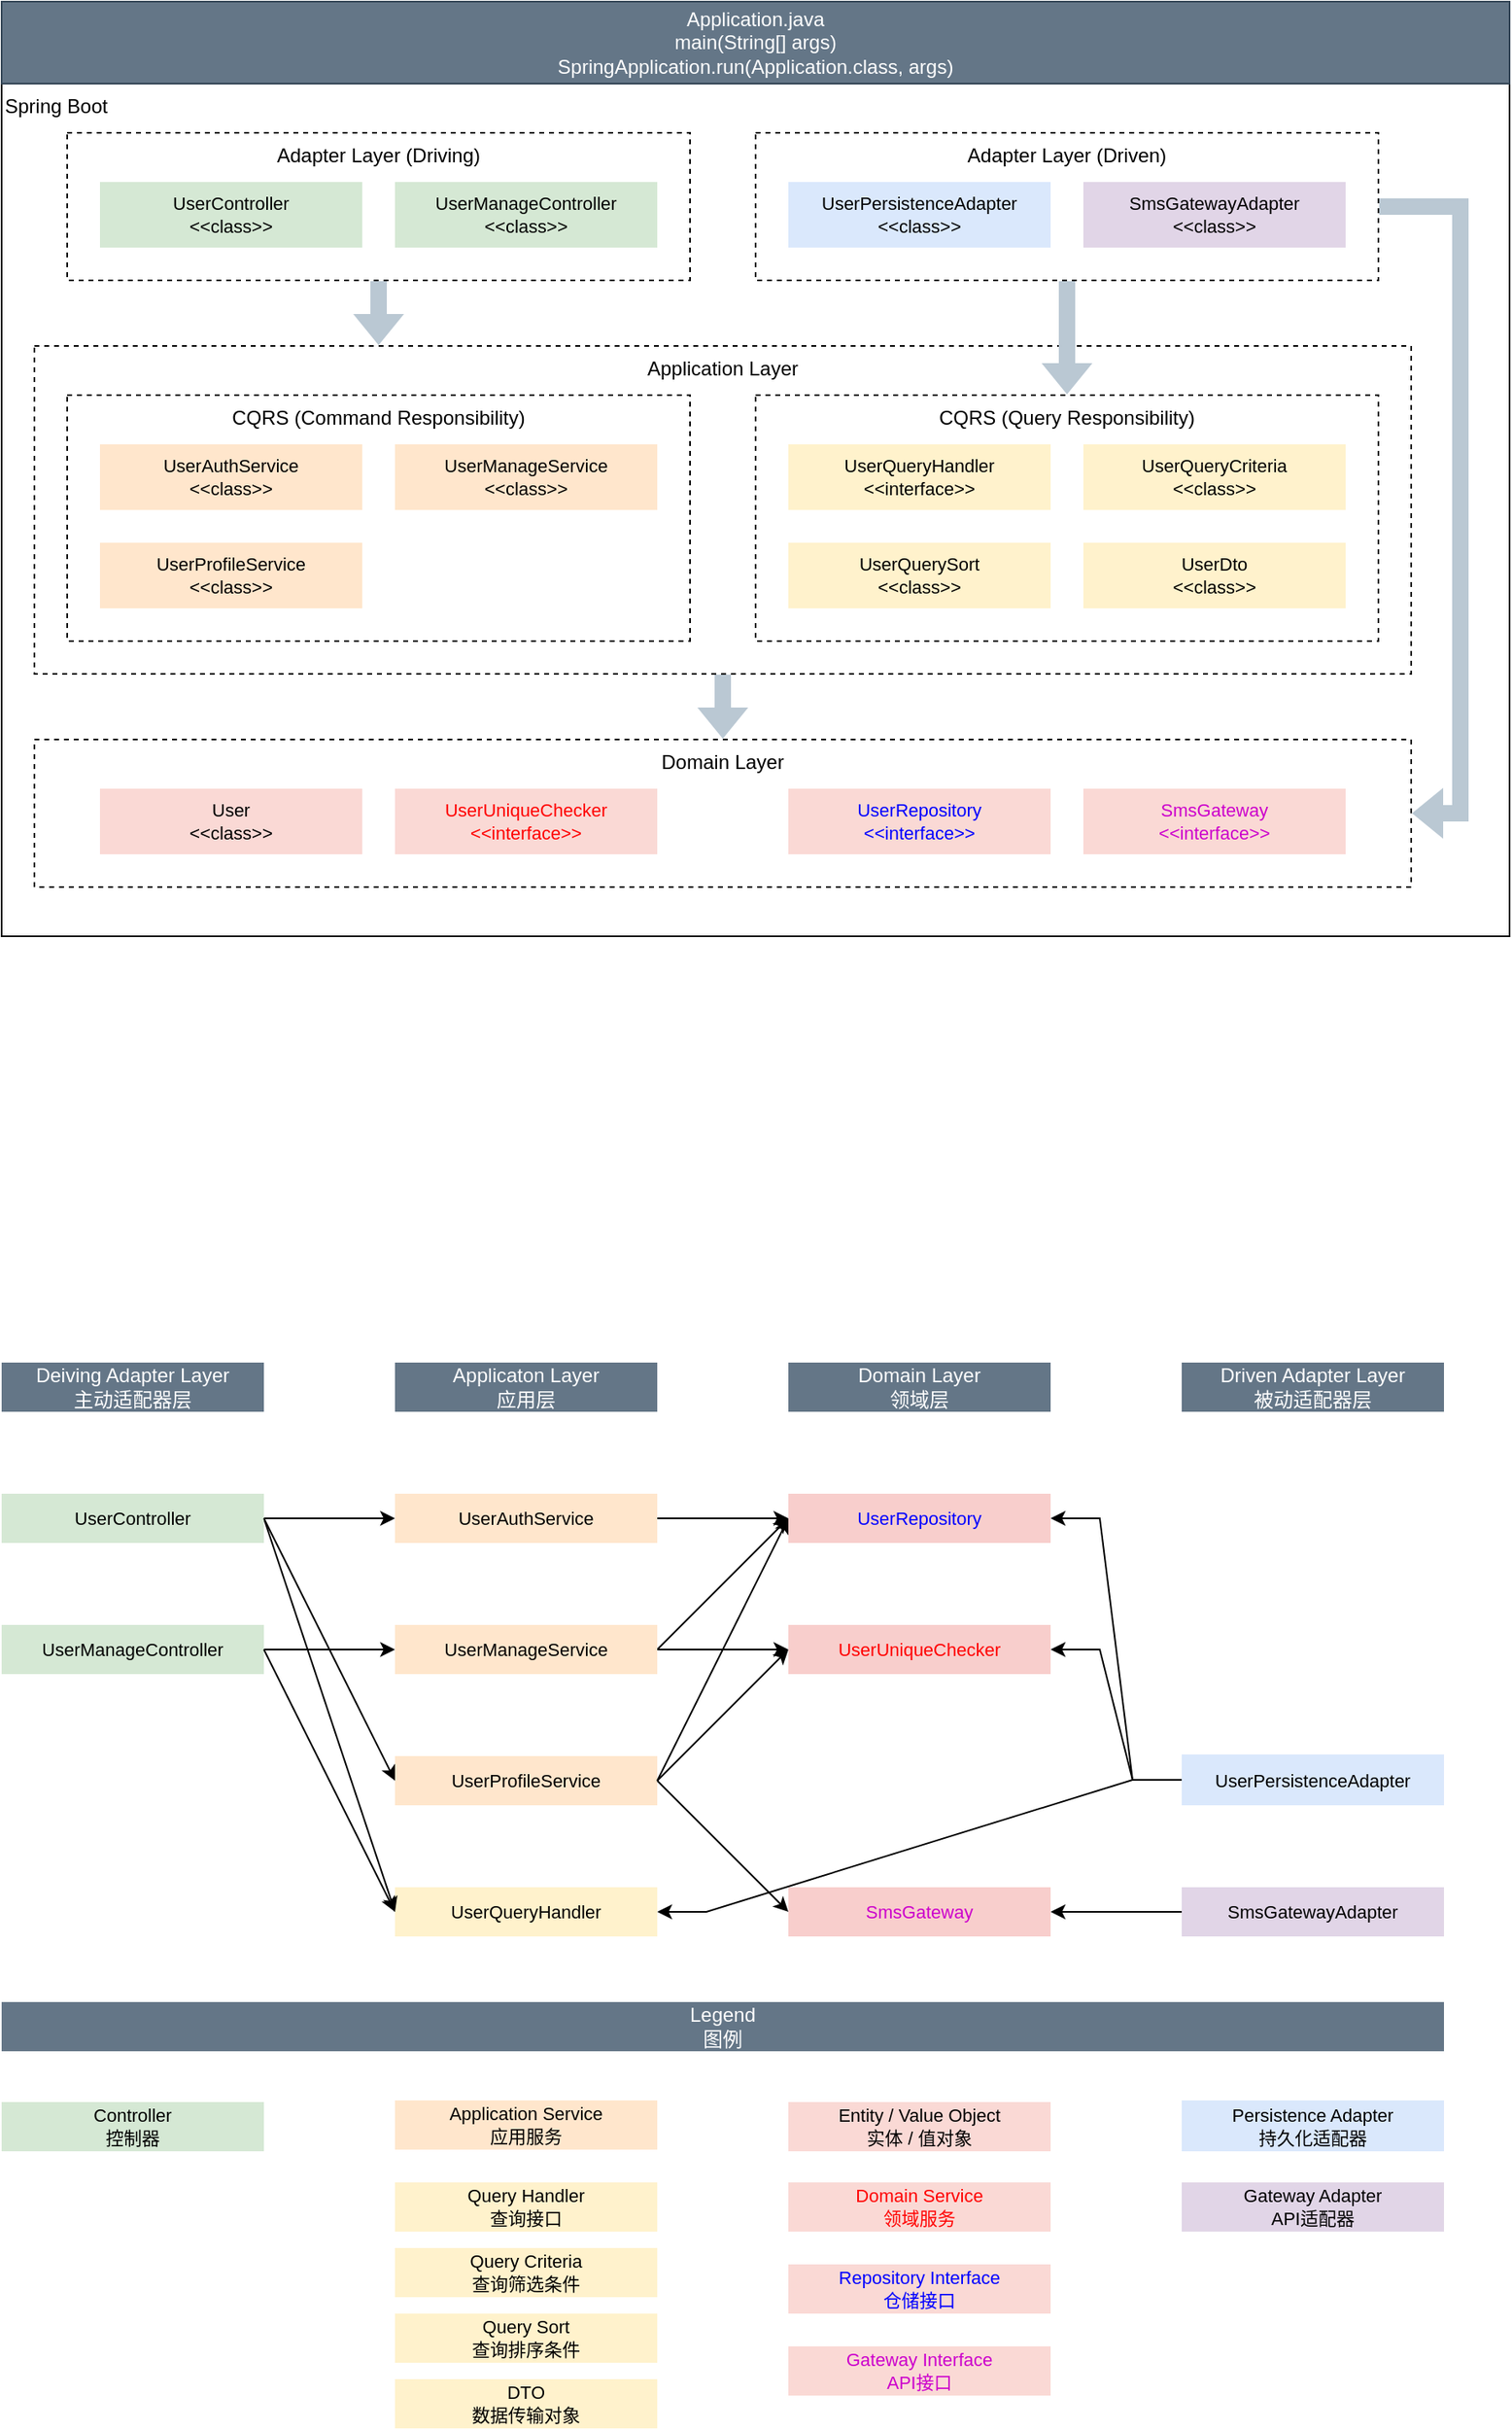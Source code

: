 <mxfile version="26.2.15" pages="2">
  <diagram id="IrkeB1ObgVTLRdrYtb2K" name="java">
    <mxGraphModel dx="1063" dy="749" grid="1" gridSize="10" guides="1" tooltips="1" connect="1" arrows="1" fold="1" page="1" pageScale="1" pageWidth="1169" pageHeight="827" math="0" shadow="0">
      <root>
        <mxCell id="0" />
        <mxCell id="1" parent="0" />
        <mxCell id="tSk4abHtRw3J5aIdn3oh-1" value="Spring Boot" style="rounded=0;whiteSpace=wrap;html=1;fillColor=none;verticalAlign=top;align=left;strokeColor=default;spacing=2;" parent="1" vertex="1">
          <mxGeometry x="40" y="90" width="920" height="520" as="geometry" />
        </mxCell>
        <mxCell id="tSk4abHtRw3J5aIdn3oh-18" value="Application Layer" style="rounded=0;whiteSpace=wrap;html=1;fillColor=default;verticalAlign=top;align=center;dashed=1;" parent="1" vertex="1">
          <mxGeometry x="60" y="250" width="840" height="200" as="geometry" />
        </mxCell>
        <mxCell id="Ryde54aQfmZ6uSSVrv4h-129" value="CQRS (Query Responsibility)" style="rounded=0;whiteSpace=wrap;html=1;fillColor=none;verticalAlign=top;align=center;dashed=1;" parent="1" vertex="1">
          <mxGeometry x="500" y="280" width="380" height="150" as="geometry" />
        </mxCell>
        <mxCell id="Ryde54aQfmZ6uSSVrv4h-127" value="CQRS (Command Responsibility)" style="rounded=0;whiteSpace=wrap;html=1;fillColor=none;verticalAlign=top;align=center;dashed=1;" parent="1" vertex="1">
          <mxGeometry x="80" y="280" width="380" height="150" as="geometry" />
        </mxCell>
        <mxCell id="tSk4abHtRw3J5aIdn3oh-2" value="Domain Layer" style="rounded=0;whiteSpace=wrap;html=1;fillColor=default;verticalAlign=top;align=center;dashed=1;" parent="1" vertex="1">
          <mxGeometry x="60" y="490" width="840" height="90" as="geometry" />
        </mxCell>
        <mxCell id="tSk4abHtRw3J5aIdn3oh-3" value="Adapter Layer (Driven)" style="rounded=0;whiteSpace=wrap;html=1;fillColor=default;verticalAlign=top;align=center;dashed=1;" parent="1" vertex="1">
          <mxGeometry x="500" y="120" width="380" height="90" as="geometry" />
        </mxCell>
        <mxCell id="tSk4abHtRw3J5aIdn3oh-5" value="&lt;div&gt;&lt;span style=&quot;background-color: transparent;&quot;&gt;UserRepository&lt;/span&gt;&lt;/div&gt;&lt;div&gt;&amp;lt;&amp;lt;interface&amp;gt;&amp;gt;&lt;/div&gt;" style="rounded=0;whiteSpace=wrap;html=1;fillColor=#fad9d5;strokeColor=none;fontColor=#0000FF;fontSize=11;" parent="1" vertex="1">
          <mxGeometry x="520" y="520" width="160" height="40" as="geometry" />
        </mxCell>
        <mxCell id="tSk4abHtRw3J5aIdn3oh-6" style="edgeStyle=orthogonalEdgeStyle;rounded=0;orthogonalLoop=1;jettySize=auto;html=1;entryX=1;entryY=0.5;entryDx=0;entryDy=0;shape=flexArrow;exitX=1;exitY=0.5;exitDx=0;exitDy=0;fillColor=#bac8d3;strokeColor=none;" parent="1" source="tSk4abHtRw3J5aIdn3oh-3" target="tSk4abHtRw3J5aIdn3oh-2" edge="1">
          <mxGeometry relative="1" as="geometry">
            <mxPoint x="930" y="290" as="sourcePoint" />
            <Array as="points">
              <mxPoint x="930" y="165" />
              <mxPoint x="930" y="535" />
            </Array>
          </mxGeometry>
        </mxCell>
        <mxCell id="tSk4abHtRw3J5aIdn3oh-7" value="UserPersistenceAdapter&lt;div&gt;&amp;lt;&amp;lt;class&amp;gt;&amp;gt;&lt;/div&gt;" style="rounded=0;whiteSpace=wrap;html=1;fillColor=#dae8fc;strokeColor=none;fontSize=11;" parent="1" vertex="1">
          <mxGeometry x="520" y="150" width="160" height="40" as="geometry" />
        </mxCell>
        <mxCell id="tSk4abHtRw3J5aIdn3oh-11" value="&lt;div&gt;&lt;span style=&quot;background-color: transparent;&quot;&gt;User&lt;/span&gt;&lt;/div&gt;&lt;div&gt;&amp;lt;&amp;lt;class&amp;gt;&amp;gt;&lt;/div&gt;" style="rounded=0;whiteSpace=wrap;html=1;fillColor=#fad9d5;glass=0;shadow=0;strokeColor=none;fontSize=11;" parent="1" vertex="1">
          <mxGeometry x="100" y="520" width="160" height="40" as="geometry" />
        </mxCell>
        <mxCell id="tSk4abHtRw3J5aIdn3oh-12" style="rounded=0;orthogonalLoop=1;jettySize=auto;html=1;exitX=0.5;exitY=1;exitDx=0;exitDy=0;shape=flexArrow;fillColor=#bac8d3;strokeColor=none;" parent="1" source="tSk4abHtRw3J5aIdn3oh-13" edge="1">
          <mxGeometry relative="1" as="geometry">
            <mxPoint x="270" y="250" as="targetPoint" />
          </mxGeometry>
        </mxCell>
        <mxCell id="tSk4abHtRw3J5aIdn3oh-13" value="Adapter Layer (Driving)" style="rounded=0;whiteSpace=wrap;html=1;fillColor=default;verticalAlign=top;align=center;dashed=1;strokeColor=default;" parent="1" vertex="1">
          <mxGeometry x="80" y="120" width="380" height="90" as="geometry" />
        </mxCell>
        <mxCell id="tSk4abHtRw3J5aIdn3oh-14" value="UserController&lt;div&gt;&amp;lt;&amp;lt;class&amp;gt;&amp;gt;&lt;/div&gt;" style="rounded=0;whiteSpace=wrap;html=1;fillColor=#d5e8d4;strokeColor=none;fontSize=11;" parent="1" vertex="1">
          <mxGeometry x="100" y="150" width="160" height="40" as="geometry" />
        </mxCell>
        <mxCell id="tSk4abHtRw3J5aIdn3oh-16" value="&lt;div&gt;Application.java&lt;/div&gt;main(String[] args)&lt;div&gt;SpringApplication.run(Application.class, args)&lt;/div&gt;" style="rounded=0;whiteSpace=wrap;html=1;fillColor=#647687;strokeColor=#314354;fontColor=#ffffff;" parent="1" vertex="1">
          <mxGeometry x="40" y="40" width="920" height="50" as="geometry" />
        </mxCell>
        <mxCell id="4PAQayTl_GIpLUn-UsVK-1" style="rounded=0;orthogonalLoop=1;jettySize=auto;html=1;entryX=0.5;entryY=0;entryDx=0;entryDy=0;shape=flexArrow;exitX=0.5;exitY=1;exitDx=0;exitDy=0;fillColor=#bac8d3;strokeColor=none;" parent="1" source="tSk4abHtRw3J5aIdn3oh-18" target="tSk4abHtRw3J5aIdn3oh-2" edge="1">
          <mxGeometry relative="1" as="geometry" />
        </mxCell>
        <mxCell id="tSk4abHtRw3J5aIdn3oh-19" value="UserAuthService&lt;div&gt;&amp;lt;&amp;lt;class&amp;gt;&amp;gt;&lt;/div&gt;" style="rounded=0;whiteSpace=wrap;html=1;fillColor=#ffe6cc;strokeColor=none;fontSize=11;" parent="1" vertex="1">
          <mxGeometry x="100" y="310" width="160" height="40" as="geometry" />
        </mxCell>
        <mxCell id="tSk4abHtRw3J5aIdn3oh-20" value="UserDto&lt;div&gt;&amp;lt;&amp;lt;class&amp;gt;&amp;gt;&lt;/div&gt;" style="rounded=0;whiteSpace=wrap;html=1;fillColor=#fff2cc;strokeColor=none;fontSize=11;" parent="1" vertex="1">
          <mxGeometry x="700" y="370" width="160" height="40" as="geometry" />
        </mxCell>
        <mxCell id="4PAQayTl_GIpLUn-UsVK-2" value="SmsGatewayAdapter&lt;br&gt;&lt;div&gt;&amp;lt;&amp;lt;class&amp;gt;&amp;gt;&lt;/div&gt;" style="rounded=0;whiteSpace=wrap;html=1;fillColor=#e1d5e7;strokeColor=none;fontSize=11;" parent="1" vertex="1">
          <mxGeometry x="700" y="150" width="160" height="40" as="geometry" />
        </mxCell>
        <mxCell id="4PAQayTl_GIpLUn-UsVK-3" value="&lt;div&gt;&lt;span style=&quot;background-color: transparent;&quot;&gt;SmsGateway&lt;/span&gt;&lt;/div&gt;&lt;div&gt;&amp;lt;&amp;lt;interface&amp;gt;&amp;gt;&lt;/div&gt;" style="rounded=0;whiteSpace=wrap;html=1;fillColor=#fad9d5;strokeColor=none;fontColor=#CC00CC;fontSize=11;" parent="1" vertex="1">
          <mxGeometry x="700" y="520" width="160" height="40" as="geometry" />
        </mxCell>
        <mxCell id="Ryde54aQfmZ6uSSVrv4h-1" value="UserAuthService" style="rounded=0;whiteSpace=wrap;html=1;fillColor=#ffe6cc;strokeColor=none;fontSize=11;" parent="1" vertex="1">
          <mxGeometry x="280" y="950" width="160" height="30" as="geometry" />
        </mxCell>
        <mxCell id="Ryde54aQfmZ6uSSVrv4h-2" value="UserRepository" style="rounded=0;whiteSpace=wrap;html=1;fillColor=#f8cecc;strokeColor=none;fontColor=#0000FF;fontSize=11;" parent="1" vertex="1">
          <mxGeometry x="520" y="950" width="160" height="30" as="geometry" />
        </mxCell>
        <mxCell id="Ryde54aQfmZ6uSSVrv4h-3" style="edgeStyle=entityRelationEdgeStyle;rounded=0;orthogonalLoop=1;jettySize=auto;html=1;exitX=0;exitY=0.5;exitDx=0;exitDy=0;entryX=1;entryY=0.5;entryDx=0;entryDy=0;" parent="1" source="Ryde54aQfmZ6uSSVrv4h-33" target="Ryde54aQfmZ6uSSVrv4h-34" edge="1">
          <mxGeometry relative="1" as="geometry" />
        </mxCell>
        <mxCell id="Ryde54aQfmZ6uSSVrv4h-5" value="UserProfileService" style="rounded=0;whiteSpace=wrap;html=1;fillColor=#ffe6cc;strokeColor=none;fontSize=11;" parent="1" vertex="1">
          <mxGeometry x="280" y="1110" width="160" height="30" as="geometry" />
        </mxCell>
        <mxCell id="Ryde54aQfmZ6uSSVrv4h-17" value="SmsGateway" style="rounded=0;whiteSpace=wrap;html=1;fillColor=#f8cecc;strokeColor=none;fontColor=#CC00CC;fontSize=11;" parent="1" vertex="1">
          <mxGeometry x="520" y="1190" width="160" height="30" as="geometry" />
        </mxCell>
        <mxCell id="Ryde54aQfmZ6uSSVrv4h-20" style="rounded=0;orthogonalLoop=1;jettySize=auto;html=1;exitX=1;exitY=0.5;exitDx=0;exitDy=0;entryX=0;entryY=0.5;entryDx=0;entryDy=0;" parent="1" source="Ryde54aQfmZ6uSSVrv4h-1" target="Ryde54aQfmZ6uSSVrv4h-2" edge="1">
          <mxGeometry relative="1" as="geometry" />
        </mxCell>
        <mxCell id="Ryde54aQfmZ6uSSVrv4h-22" style="rounded=0;orthogonalLoop=1;jettySize=auto;html=1;exitX=1;exitY=0.5;exitDx=0;exitDy=0;entryX=0;entryY=0.5;entryDx=0;entryDy=0;" parent="1" source="Ryde54aQfmZ6uSSVrv4h-24" target="Ryde54aQfmZ6uSSVrv4h-2" edge="1">
          <mxGeometry relative="1" as="geometry">
            <mxPoint x="920" y="1125" as="targetPoint" />
          </mxGeometry>
        </mxCell>
        <mxCell id="Ryde54aQfmZ6uSSVrv4h-23" style="rounded=0;orthogonalLoop=1;jettySize=auto;html=1;exitX=1;exitY=0.5;exitDx=0;exitDy=0;entryX=0;entryY=0.5;entryDx=0;entryDy=0;" parent="1" source="Ryde54aQfmZ6uSSVrv4h-24" target="Ryde54aQfmZ6uSSVrv4h-34" edge="1">
          <mxGeometry relative="1" as="geometry" />
        </mxCell>
        <mxCell id="Ryde54aQfmZ6uSSVrv4h-24" value="UserManageService" style="rounded=0;whiteSpace=wrap;html=1;fillColor=#ffe6cc;strokeColor=none;fontSize=11;" parent="1" vertex="1">
          <mxGeometry x="280" y="1030" width="160" height="30" as="geometry" />
        </mxCell>
        <mxCell id="Ryde54aQfmZ6uSSVrv4h-26" style="rounded=0;orthogonalLoop=1;jettySize=auto;html=1;exitX=1;exitY=0.5;exitDx=0;exitDy=0;entryX=0;entryY=0.5;entryDx=0;entryDy=0;" parent="1" source="Ryde54aQfmZ6uSSVrv4h-5" target="Ryde54aQfmZ6uSSVrv4h-2" edge="1">
          <mxGeometry relative="1" as="geometry">
            <mxPoint x="720" y="1205" as="sourcePoint" />
          </mxGeometry>
        </mxCell>
        <mxCell id="Ryde54aQfmZ6uSSVrv4h-27" style="rounded=0;orthogonalLoop=1;jettySize=auto;html=1;exitX=1;exitY=0.5;exitDx=0;exitDy=0;entryX=0;entryY=0.5;entryDx=0;entryDy=0;" parent="1" source="Ryde54aQfmZ6uSSVrv4h-5" target="Ryde54aQfmZ6uSSVrv4h-34" edge="1">
          <mxGeometry relative="1" as="geometry">
            <mxPoint x="720" y="1205" as="sourcePoint" />
            <mxPoint x="920" y="1125" as="targetPoint" />
          </mxGeometry>
        </mxCell>
        <mxCell id="Ryde54aQfmZ6uSSVrv4h-29" style="edgeStyle=entityRelationEdgeStyle;rounded=0;orthogonalLoop=1;jettySize=auto;html=1;exitX=0;exitY=0.5;exitDx=0;exitDy=0;entryX=1;entryY=0.5;entryDx=0;entryDy=0;fillColor=#e1d5e7;strokeColor=default;" parent="1" source="Ryde54aQfmZ6uSSVrv4h-30" target="Ryde54aQfmZ6uSSVrv4h-17" edge="1">
          <mxGeometry relative="1" as="geometry" />
        </mxCell>
        <mxCell id="Ryde54aQfmZ6uSSVrv4h-30" value="SmsGatewayAdapter" style="rounded=0;whiteSpace=wrap;html=1;fillColor=#e1d5e7;strokeColor=none;fontSize=11;" parent="1" vertex="1">
          <mxGeometry x="760" y="1190" width="160" height="30" as="geometry" />
        </mxCell>
        <mxCell id="Ryde54aQfmZ6uSSVrv4h-31" style="rounded=0;orthogonalLoop=1;jettySize=auto;html=1;exitX=0;exitY=0.5;exitDx=0;exitDy=0;edgeStyle=entityRelationEdgeStyle;" parent="1" source="Ryde54aQfmZ6uSSVrv4h-33" target="Ryde54aQfmZ6uSSVrv4h-2" edge="1">
          <mxGeometry relative="1" as="geometry" />
        </mxCell>
        <mxCell id="Ryde54aQfmZ6uSSVrv4h-32" style="rounded=0;orthogonalLoop=1;jettySize=auto;html=1;exitX=0;exitY=0.5;exitDx=0;exitDy=0;entryX=1;entryY=0.5;entryDx=0;entryDy=0;edgeStyle=entityRelationEdgeStyle;" parent="1" source="Ryde54aQfmZ6uSSVrv4h-33" target="Ryde54aQfmZ6uSSVrv4h-54" edge="1">
          <mxGeometry relative="1" as="geometry" />
        </mxCell>
        <mxCell id="Ryde54aQfmZ6uSSVrv4h-33" value="UserPersistenceAdapter" style="rounded=0;whiteSpace=wrap;html=1;fillColor=#dae8fc;strokeColor=none;fontStyle=0;fontSize=11;" parent="1" vertex="1">
          <mxGeometry x="760" y="1109" width="160" height="31" as="geometry" />
        </mxCell>
        <mxCell id="Ryde54aQfmZ6uSSVrv4h-34" value="UserUniqueChecker" style="rounded=0;whiteSpace=wrap;html=1;fillColor=#f8cecc;strokeColor=none;fontStyle=0;fontColor=#FF0000;fontSize=11;" parent="1" vertex="1">
          <mxGeometry x="520" y="1030" width="160" height="30" as="geometry" />
        </mxCell>
        <mxCell id="Ryde54aQfmZ6uSSVrv4h-54" value="UserQueryHandler" style="rounded=0;whiteSpace=wrap;html=1;fillColor=#fff2cc;strokeColor=none;fontStyle=0;fontSize=11;" parent="1" vertex="1">
          <mxGeometry x="280" y="1190" width="160" height="30" as="geometry" />
        </mxCell>
        <mxCell id="Ryde54aQfmZ6uSSVrv4h-61" style="rounded=0;orthogonalLoop=1;jettySize=auto;html=1;exitX=1;exitY=0.5;exitDx=0;exitDy=0;entryX=0;entryY=0.5;entryDx=0;entryDy=0;" parent="1" source="Ryde54aQfmZ6uSSVrv4h-5" target="Ryde54aQfmZ6uSSVrv4h-17" edge="1">
          <mxGeometry relative="1" as="geometry">
            <mxPoint x="720" y="1525" as="sourcePoint" />
          </mxGeometry>
        </mxCell>
        <mxCell id="Ryde54aQfmZ6uSSVrv4h-67" value="Domain Layer&lt;div&gt;领域层&lt;/div&gt;" style="rounded=0;whiteSpace=wrap;html=1;fillColor=#647687;strokeColor=none;fontColor=#ffffff;" parent="1" vertex="1">
          <mxGeometry x="520" y="870" width="160" height="30" as="geometry" />
        </mxCell>
        <mxCell id="Ryde54aQfmZ6uSSVrv4h-68" value="Driven Adapter Layer&lt;div&gt;被动适配器层&lt;/div&gt;" style="rounded=0;whiteSpace=wrap;html=1;fillColor=#647687;strokeColor=none;fontColor=#ffffff;" parent="1" vertex="1">
          <mxGeometry x="760" y="870" width="160" height="30" as="geometry" />
        </mxCell>
        <mxCell id="Ryde54aQfmZ6uSSVrv4h-69" value="Applicaton Layer&lt;div&gt;应用层&lt;/div&gt;" style="rounded=0;whiteSpace=wrap;html=1;fillColor=#647687;strokeColor=none;fontColor=#ffffff;" parent="1" vertex="1">
          <mxGeometry x="280" y="870" width="160" height="30" as="geometry" />
        </mxCell>
        <mxCell id="Ryde54aQfmZ6uSSVrv4h-70" value="Deiving Adapter Layer&lt;div&gt;主动适配器层&lt;/div&gt;" style="rounded=0;whiteSpace=wrap;html=1;fillColor=#647687;strokeColor=none;fontColor=#ffffff;" parent="1" vertex="1">
          <mxGeometry x="40" y="870" width="160" height="30" as="geometry" />
        </mxCell>
        <mxCell id="Ryde54aQfmZ6uSSVrv4h-72" style="rounded=0;orthogonalLoop=1;jettySize=auto;html=1;exitX=1;exitY=0.5;exitDx=0;exitDy=0;entryX=0;entryY=0.5;entryDx=0;entryDy=0;" parent="1" source="Ryde54aQfmZ6uSSVrv4h-74" target="Ryde54aQfmZ6uSSVrv4h-1" edge="1">
          <mxGeometry relative="1" as="geometry" />
        </mxCell>
        <mxCell id="Ryde54aQfmZ6uSSVrv4h-73" style="rounded=0;orthogonalLoop=1;jettySize=auto;html=1;exitX=1;exitY=0.5;exitDx=0;exitDy=0;entryX=0;entryY=0.5;entryDx=0;entryDy=0;" parent="1" source="Ryde54aQfmZ6uSSVrv4h-74" target="Ryde54aQfmZ6uSSVrv4h-54" edge="1">
          <mxGeometry relative="1" as="geometry" />
        </mxCell>
        <mxCell id="Ryde54aQfmZ6uSSVrv4h-74" value="UserController" style="rounded=0;whiteSpace=wrap;html=1;fillColor=#d5e8d4;strokeColor=none;fontSize=11;" parent="1" vertex="1">
          <mxGeometry x="40" y="950" width="160" height="30" as="geometry" />
        </mxCell>
        <mxCell id="Ryde54aQfmZ6uSSVrv4h-75" style="rounded=0;orthogonalLoop=1;jettySize=auto;html=1;exitX=1;exitY=0.5;exitDx=0;exitDy=0;entryX=0;entryY=0.5;entryDx=0;entryDy=0;" parent="1" source="Ryde54aQfmZ6uSSVrv4h-76" target="Ryde54aQfmZ6uSSVrv4h-24" edge="1">
          <mxGeometry relative="1" as="geometry" />
        </mxCell>
        <mxCell id="Ryde54aQfmZ6uSSVrv4h-76" value="UserManageController" style="rounded=0;whiteSpace=wrap;html=1;fillColor=#d5e8d4;strokeColor=none;fontSize=11;" parent="1" vertex="1">
          <mxGeometry x="40" y="1030" width="160" height="30" as="geometry" />
        </mxCell>
        <mxCell id="Ryde54aQfmZ6uSSVrv4h-77" style="rounded=0;orthogonalLoop=1;jettySize=auto;html=1;exitX=1;exitY=0.5;exitDx=0;exitDy=0;entryX=0;entryY=0.5;entryDx=0;entryDy=0;" parent="1" source="Ryde54aQfmZ6uSSVrv4h-74" target="Ryde54aQfmZ6uSSVrv4h-5" edge="1">
          <mxGeometry relative="1" as="geometry">
            <mxPoint x="280" y="1125" as="sourcePoint" />
          </mxGeometry>
        </mxCell>
        <mxCell id="Ryde54aQfmZ6uSSVrv4h-79" style="rounded=0;orthogonalLoop=1;jettySize=auto;html=1;exitX=1;exitY=0.5;exitDx=0;exitDy=0;entryX=0;entryY=0.5;entryDx=0;entryDy=0;" parent="1" source="Ryde54aQfmZ6uSSVrv4h-76" target="Ryde54aQfmZ6uSSVrv4h-54" edge="1">
          <mxGeometry relative="1" as="geometry">
            <mxPoint x="280" y="1125" as="sourcePoint" />
            <mxPoint x="480" y="2165" as="targetPoint" />
          </mxGeometry>
        </mxCell>
        <mxCell id="Ryde54aQfmZ6uSSVrv4h-119" value="UserQueryHandler&lt;div&gt;&lt;span style=&quot;background-color: transparent; color: light-dark(rgb(0, 0, 0), rgb(255, 255, 255));&quot;&gt;&amp;lt;&amp;lt;interface&amp;gt;&amp;gt;&lt;/span&gt;&lt;/div&gt;" style="rounded=0;whiteSpace=wrap;html=1;fillColor=#fff2cc;strokeColor=none;fontSize=11;" parent="1" vertex="1">
          <mxGeometry x="520" y="310" width="160" height="40" as="geometry" />
        </mxCell>
        <mxCell id="Ryde54aQfmZ6uSSVrv4h-120" value="UserQueryCriteria&lt;div&gt;&amp;lt;&amp;lt;class&amp;gt;&amp;gt;&lt;/div&gt;" style="rounded=0;whiteSpace=wrap;html=1;fillColor=#fff2cc;strokeColor=none;fontSize=11;" parent="1" vertex="1">
          <mxGeometry x="700" y="310" width="160" height="40" as="geometry" />
        </mxCell>
        <mxCell id="Ryde54aQfmZ6uSSVrv4h-121" value="UserQuerySort&lt;div&gt;&amp;lt;&amp;lt;class&amp;gt;&amp;gt;&lt;/div&gt;" style="rounded=0;whiteSpace=wrap;html=1;fillColor=#fff2cc;strokeColor=none;fontSize=11;" parent="1" vertex="1">
          <mxGeometry x="520" y="370" width="160" height="40" as="geometry" />
        </mxCell>
        <mxCell id="Ryde54aQfmZ6uSSVrv4h-122" value="&lt;div&gt;&lt;span style=&quot;background-color: transparent;&quot;&gt;UserUniqueChecker&lt;/span&gt;&lt;/div&gt;&lt;div&gt;&amp;lt;&amp;lt;interface&amp;gt;&amp;gt;&lt;/div&gt;" style="rounded=0;whiteSpace=wrap;html=1;fillColor=#fad9d5;strokeColor=none;fontColor=#FF0000;fontSize=11;" parent="1" vertex="1">
          <mxGeometry x="280" y="520" width="160" height="40" as="geometry" />
        </mxCell>
        <mxCell id="Ryde54aQfmZ6uSSVrv4h-123" value="UserManageService&lt;div&gt;&amp;lt;&amp;lt;class&amp;gt;&amp;gt;&lt;/div&gt;" style="rounded=0;whiteSpace=wrap;html=1;fillColor=#ffe6cc;strokeColor=none;fontSize=11;" parent="1" vertex="1">
          <mxGeometry x="280" y="310" width="160" height="40" as="geometry" />
        </mxCell>
        <mxCell id="Ryde54aQfmZ6uSSVrv4h-124" value="UserProfileService&lt;div&gt;&amp;lt;&amp;lt;class&amp;gt;&amp;gt;&lt;/div&gt;" style="rounded=0;whiteSpace=wrap;html=1;fillColor=#ffe6cc;strokeColor=none;fontSize=11;" parent="1" vertex="1">
          <mxGeometry x="100" y="370" width="160" height="40" as="geometry" />
        </mxCell>
        <mxCell id="Ryde54aQfmZ6uSSVrv4h-125" value="UserManageController&lt;div&gt;&amp;lt;&amp;lt;class&amp;gt;&amp;gt;&lt;/div&gt;" style="rounded=0;whiteSpace=wrap;html=1;fillColor=#d5e8d4;strokeColor=none;fontSize=11;" parent="1" vertex="1">
          <mxGeometry x="280" y="150" width="160" height="40" as="geometry" />
        </mxCell>
        <mxCell id="Ryde54aQfmZ6uSSVrv4h-128" style="rounded=0;orthogonalLoop=1;jettySize=auto;html=1;exitX=0.5;exitY=1;exitDx=0;exitDy=0;entryX=0.5;entryY=0;entryDx=0;entryDy=0;shape=flexArrow;fillColor=#bac8d3;strokeColor=none;" parent="1" source="tSk4abHtRw3J5aIdn3oh-3" target="Ryde54aQfmZ6uSSVrv4h-129" edge="1">
          <mxGeometry relative="1" as="geometry">
            <mxPoint x="335" y="240" as="sourcePoint" />
            <mxPoint x="336" y="270" as="targetPoint" />
          </mxGeometry>
        </mxCell>
        <mxCell id="Ryde54aQfmZ6uSSVrv4h-131" style="edgeStyle=orthogonalEdgeStyle;rounded=0;orthogonalLoop=1;jettySize=auto;html=1;exitX=0.5;exitY=1;exitDx=0;exitDy=0;strokeColor=none;" parent="1" source="Ryde54aQfmZ6uSSVrv4h-30" target="Ryde54aQfmZ6uSSVrv4h-30" edge="1">
          <mxGeometry relative="1" as="geometry" />
        </mxCell>
        <mxCell id="vGbn42UgTj5olWAmK9j9-1" value="Controller&lt;div&gt;控制器&lt;/div&gt;" style="rounded=0;whiteSpace=wrap;html=1;fillColor=#d5e8d4;strokeColor=none;fontSize=11;" parent="1" vertex="1">
          <mxGeometry x="40" y="1321" width="160" height="30" as="geometry" />
        </mxCell>
        <mxCell id="vGbn42UgTj5olWAmK9j9-2" value="Application Service&lt;div&gt;应用服务&lt;/div&gt;" style="rounded=0;whiteSpace=wrap;html=1;fillColor=#ffe6cc;strokeColor=none;fontSize=11;" parent="1" vertex="1">
          <mxGeometry x="280" y="1320" width="160" height="30" as="geometry" />
        </mxCell>
        <mxCell id="vGbn42UgTj5olWAmK9j9-4" value="Query Handler&lt;div&gt;查询接口&lt;/div&gt;" style="rounded=0;whiteSpace=wrap;html=1;fillColor=#fff2cc;strokeColor=none;fontSize=11;" parent="1" vertex="1">
          <mxGeometry x="280" y="1370" width="160" height="30" as="geometry" />
        </mxCell>
        <mxCell id="vGbn42UgTj5olWAmK9j9-5" value="Persistence Adapter&lt;div&gt;持久化适配器&lt;/div&gt;" style="rounded=0;whiteSpace=wrap;html=1;fillColor=#dae8fc;strokeColor=none;fontStyle=0;fontSize=11;" parent="1" vertex="1">
          <mxGeometry x="760" y="1320" width="160" height="31" as="geometry" />
        </mxCell>
        <mxCell id="vGbn42UgTj5olWAmK9j9-6" value="Gateway Adapter&lt;div&gt;API适配器&lt;/div&gt;" style="rounded=0;whiteSpace=wrap;html=1;fillColor=#e1d5e7;strokeColor=none;fontSize=11;" parent="1" vertex="1">
          <mxGeometry x="760" y="1370" width="160" height="30" as="geometry" />
        </mxCell>
        <mxCell id="vGbn42UgTj5olWAmK9j9-8" value="Entity / Value&amp;nbsp;Object&lt;div&gt;实体 /&amp;nbsp;值对象&lt;/div&gt;" style="rounded=0;whiteSpace=wrap;html=1;fillColor=#fad9d5;strokeColor=none;fillStyle=auto;fontSize=11;" parent="1" vertex="1">
          <mxGeometry x="520" y="1321" width="160" height="30" as="geometry" />
        </mxCell>
        <mxCell id="vGbn42UgTj5olWAmK9j9-9" value="Domain Service&lt;div&gt;领域服务&lt;/div&gt;" style="rounded=0;whiteSpace=wrap;html=1;fillColor=#fad9d5;strokeColor=none;fontColor=#FF0000;fontSize=11;" parent="1" vertex="1">
          <mxGeometry x="520" y="1370" width="160" height="30" as="geometry" />
        </mxCell>
        <mxCell id="vGbn42UgTj5olWAmK9j9-10" value="Repository Interface&lt;br&gt;&lt;div&gt;仓储接口&lt;/div&gt;" style="rounded=0;whiteSpace=wrap;html=1;fillColor=#fad9d5;strokeColor=none;fontColor=#0000FF;fontSize=11;" parent="1" vertex="1">
          <mxGeometry x="520" y="1420" width="160" height="30" as="geometry" />
        </mxCell>
        <mxCell id="vGbn42UgTj5olWAmK9j9-11" value="Gateway Interface&lt;br&gt;&lt;div&gt;API接口&lt;/div&gt;" style="rounded=0;whiteSpace=wrap;html=1;fillColor=#fad9d5;strokeColor=none;fontColor=#CC00CC;fontSize=11;" parent="1" vertex="1">
          <mxGeometry x="520" y="1470" width="160" height="30" as="geometry" />
        </mxCell>
        <mxCell id="vGbn42UgTj5olWAmK9j9-13" value="Query&amp;nbsp;Criteria&lt;div&gt;查询筛选条件&lt;/div&gt;" style="rounded=0;whiteSpace=wrap;html=1;fillColor=#fff2cc;strokeColor=none;fontSize=11;" parent="1" vertex="1">
          <mxGeometry x="280" y="1410" width="160" height="30" as="geometry" />
        </mxCell>
        <mxCell id="vGbn42UgTj5olWAmK9j9-14" value="Query&amp;nbsp;Sort&lt;div&gt;查询排序条件&lt;/div&gt;" style="rounded=0;whiteSpace=wrap;html=1;fillColor=#fff2cc;strokeColor=none;fontSize=11;" parent="1" vertex="1">
          <mxGeometry x="280" y="1450" width="160" height="30" as="geometry" />
        </mxCell>
        <mxCell id="vGbn42UgTj5olWAmK9j9-15" value="DTO&lt;br&gt;&lt;div&gt;数据传输对象&lt;/div&gt;" style="rounded=0;whiteSpace=wrap;html=1;fillColor=#fff2cc;strokeColor=none;fontSize=11;" parent="1" vertex="1">
          <mxGeometry x="280" y="1490" width="160" height="30" as="geometry" />
        </mxCell>
        <mxCell id="tYAIAKjtWUIAiEUFfhk_-1" value="&lt;div&gt;Legend&lt;/div&gt;&lt;div&gt;图例&lt;/div&gt;" style="rounded=0;whiteSpace=wrap;html=1;fillColor=#647687;strokeColor=none;fontColor=#ffffff;" parent="1" vertex="1">
          <mxGeometry x="40" y="1260" width="880" height="30" as="geometry" />
        </mxCell>
      </root>
    </mxGraphModel>
  </diagram>
  <diagram name="python" id="d7_zwgP8GDLs2egqT4f_">
    <mxGraphModel dx="105" dy="835" grid="1" gridSize="10" guides="1" tooltips="1" connect="1" arrows="1" fold="1" page="1" pageScale="1" pageWidth="1169" pageHeight="827" math="0" shadow="0">
      <root>
        <mxCell id="0" />
        <mxCell id="1" parent="0" />
        <mxCell id="MoRmIhX56-n3_AbCxWJq-1" value="" style="rounded=0;whiteSpace=wrap;html=1;fillColor=none;verticalAlign=top;align=left;strokeColor=default;spacing=2;" parent="1" vertex="1">
          <mxGeometry x="1200" y="90" width="920" height="600" as="geometry" />
        </mxCell>
        <mxCell id="MoRmIhX56-n3_AbCxWJq-2" value="Application Layer" style="rounded=0;whiteSpace=wrap;html=1;fillColor=default;verticalAlign=top;align=center;dashed=1;" parent="1" vertex="1">
          <mxGeometry x="1220" y="330" width="840" height="200" as="geometry" />
        </mxCell>
        <mxCell id="MoRmIhX56-n3_AbCxWJq-3" value="CQRS (Query Responsibility)" style="rounded=0;whiteSpace=wrap;html=1;fillColor=none;verticalAlign=top;align=center;dashed=1;" parent="1" vertex="1">
          <mxGeometry x="1660" y="360" width="380" height="150" as="geometry" />
        </mxCell>
        <mxCell id="MoRmIhX56-n3_AbCxWJq-4" value="CQRS (Command Responsibility)" style="rounded=0;whiteSpace=wrap;html=1;fillColor=none;verticalAlign=top;align=center;dashed=1;" parent="1" vertex="1">
          <mxGeometry x="1240" y="360" width="380" height="150" as="geometry" />
        </mxCell>
        <mxCell id="MoRmIhX56-n3_AbCxWJq-5" value="Domain Layer" style="rounded=0;whiteSpace=wrap;html=1;fillColor=default;verticalAlign=top;align=center;dashed=1;" parent="1" vertex="1">
          <mxGeometry x="1220" y="570" width="840" height="90" as="geometry" />
        </mxCell>
        <mxCell id="MoRmIhX56-n3_AbCxWJq-6" value="Adapter Layer (Driven)" style="rounded=0;whiteSpace=wrap;html=1;fillColor=default;verticalAlign=top;align=center;dashed=1;" parent="1" vertex="1">
          <mxGeometry x="1660" y="200" width="380" height="90" as="geometry" />
        </mxCell>
        <mxCell id="MoRmIhX56-n3_AbCxWJq-7" value="&lt;div&gt;&lt;span style=&quot;background-color: transparent;&quot;&gt;UserRepository&lt;/span&gt;&lt;/div&gt;&lt;div&gt;&amp;lt;&amp;lt;abstract class&amp;gt;&amp;gt;&lt;/div&gt;&lt;div&gt;user_repository.py&lt;/div&gt;" style="rounded=0;whiteSpace=wrap;html=1;fillColor=#fad9d5;strokeColor=none;fontColor=#0000FF;fontSize=11;" parent="1" vertex="1">
          <mxGeometry x="1680" y="600" width="160" height="40" as="geometry" />
        </mxCell>
        <mxCell id="MoRmIhX56-n3_AbCxWJq-8" style="rounded=0;orthogonalLoop=1;jettySize=auto;html=1;entryX=1;entryY=0.5;entryDx=0;entryDy=0;shape=flexArrow;exitX=1;exitY=0.5;exitDx=0;exitDy=0;fillColor=#bac8d3;strokeColor=none;edgeStyle=orthogonalEdgeStyle;" parent="1" source="MoRmIhX56-n3_AbCxWJq-6" target="MoRmIhX56-n3_AbCxWJq-5" edge="1">
          <mxGeometry relative="1" as="geometry">
            <mxPoint x="2090" y="290" as="sourcePoint" />
            <Array as="points">
              <mxPoint x="2090" y="245" />
              <mxPoint x="2090" y="615" />
            </Array>
          </mxGeometry>
        </mxCell>
        <mxCell id="MoRmIhX56-n3_AbCxWJq-9" value="UserPersistenceAdapter&lt;div&gt;&amp;lt;&amp;lt;class&amp;gt;&amp;gt;&lt;/div&gt;&lt;div&gt;user_persistence_adapter.py&lt;/div&gt;" style="rounded=0;whiteSpace=wrap;html=1;fillColor=#dae8fc;strokeColor=none;fontSize=11;" parent="1" vertex="1">
          <mxGeometry x="1680" y="230" width="160" height="40" as="geometry" />
        </mxCell>
        <mxCell id="MoRmIhX56-n3_AbCxWJq-10" value="&lt;div&gt;&lt;span style=&quot;background-color: transparent;&quot;&gt;User&lt;/span&gt;&lt;/div&gt;&lt;div&gt;&amp;lt;&amp;lt;class&amp;gt;&amp;gt;&lt;/div&gt;&lt;div&gt;user.py&lt;/div&gt;" style="rounded=0;whiteSpace=wrap;html=1;fillColor=#fad9d5;glass=0;shadow=0;strokeColor=none;fontSize=11;" parent="1" vertex="1">
          <mxGeometry x="1260" y="600" width="160" height="40" as="geometry" />
        </mxCell>
        <mxCell id="MoRmIhX56-n3_AbCxWJq-11" style="rounded=0;orthogonalLoop=1;jettySize=auto;html=1;exitX=0.5;exitY=0;exitDx=0;exitDy=0;shape=flexArrow;fillColor=#bac8d3;strokeColor=none;entryX=0;entryY=0.5;entryDx=0;entryDy=0;strokeWidth=1;fontSize=11;edgeStyle=orthogonalEdgeStyle;endSize=6;" parent="1" source="MoRmIhX56-n3_AbCxWJq-12" target="wYgjQYZ_uPWQT-V7RCM8-1" edge="1">
          <mxGeometry relative="1" as="geometry">
            <mxPoint x="1430" y="250" as="targetPoint" />
          </mxGeometry>
        </mxCell>
        <mxCell id="MoRmIhX56-n3_AbCxWJq-12" value="Adapter Layer (Driving)" style="rounded=0;whiteSpace=wrap;html=1;fillColor=default;verticalAlign=top;align=center;dashed=1;strokeColor=default;" parent="1" vertex="1">
          <mxGeometry x="1240" y="200" width="380" height="90" as="geometry" />
        </mxCell>
        <mxCell id="MoRmIhX56-n3_AbCxWJq-13" value="UserController&lt;div&gt;&amp;lt;&amp;lt;class&amp;gt;&amp;gt;&lt;/div&gt;&lt;div&gt;user_controller.py&lt;/div&gt;" style="rounded=0;whiteSpace=wrap;html=1;fillColor=#d5e8d4;strokeColor=none;fontSize=11;" parent="1" vertex="1">
          <mxGeometry x="1260" y="230" width="160" height="40" as="geometry" />
        </mxCell>
        <mxCell id="MoRmIhX56-n3_AbCxWJq-14" value="&lt;div&gt;main.py&lt;/div&gt;&lt;div&gt;app = FastAPI()&lt;/div&gt;" style="rounded=0;whiteSpace=wrap;html=1;fillColor=#647687;strokeColor=#314354;fontColor=#ffffff;" parent="1" vertex="1">
          <mxGeometry x="1200" y="40" width="920" height="50" as="geometry" />
        </mxCell>
        <mxCell id="MoRmIhX56-n3_AbCxWJq-15" style="rounded=0;orthogonalLoop=1;jettySize=auto;html=1;entryX=0.5;entryY=0;entryDx=0;entryDy=0;shape=flexArrow;exitX=0.5;exitY=1;exitDx=0;exitDy=0;fillColor=#bac8d3;strokeColor=none;" parent="1" source="MoRmIhX56-n3_AbCxWJq-2" target="MoRmIhX56-n3_AbCxWJq-5" edge="1">
          <mxGeometry relative="1" as="geometry" />
        </mxCell>
        <mxCell id="MoRmIhX56-n3_AbCxWJq-16" value="UserAuthService&lt;div&gt;&amp;lt;&amp;lt;class&amp;gt;&amp;gt;&lt;/div&gt;&lt;div&gt;user_auth_service.py&lt;/div&gt;" style="rounded=0;whiteSpace=wrap;html=1;fillColor=#ffe6cc;strokeColor=none;fontSize=11;" parent="1" vertex="1">
          <mxGeometry x="1260" y="390" width="160" height="40" as="geometry" />
        </mxCell>
        <mxCell id="MoRmIhX56-n3_AbCxWJq-17" value="UserDto&lt;div&gt;&amp;lt;&amp;lt;class&amp;gt;&amp;gt;&lt;/div&gt;&lt;div&gt;user_dto.py&lt;/div&gt;" style="rounded=0;whiteSpace=wrap;html=1;fillColor=#fff2cc;strokeColor=none;fontSize=11;" parent="1" vertex="1">
          <mxGeometry x="1860" y="450" width="160" height="40" as="geometry" />
        </mxCell>
        <mxCell id="MoRmIhX56-n3_AbCxWJq-18" value="SmsGatewayAdapter&lt;br&gt;&lt;div&gt;&amp;lt;&amp;lt;class&amp;gt;&amp;gt;&lt;/div&gt;&lt;div&gt;sms_gateway_adapter.py&lt;/div&gt;" style="rounded=0;whiteSpace=wrap;html=1;fillColor=#e1d5e7;strokeColor=none;fontSize=11;" parent="1" vertex="1">
          <mxGeometry x="1860" y="230" width="160" height="40" as="geometry" />
        </mxCell>
        <mxCell id="MoRmIhX56-n3_AbCxWJq-19" value="&lt;div&gt;&lt;span style=&quot;background-color: transparent;&quot;&gt;SmsGateway&lt;/span&gt;&lt;/div&gt;&lt;div&gt;&amp;lt;&amp;lt;abstract class&amp;gt;&amp;gt;&lt;/div&gt;&lt;div&gt;sms_gateway.py&lt;/div&gt;" style="rounded=0;whiteSpace=wrap;html=1;fillColor=#fad9d5;strokeColor=none;fontColor=#CC00CC;fontSize=11;" parent="1" vertex="1">
          <mxGeometry x="1860" y="600" width="160" height="40" as="geometry" />
        </mxCell>
        <mxCell id="MoRmIhX56-n3_AbCxWJq-20" value="&lt;font style=&quot;color: rgb(0, 0, 0);&quot;&gt;UserQueryHandler&lt;/font&gt;&lt;div&gt;&lt;span style=&quot;background-color: transparent;&quot;&gt;&lt;font style=&quot;color: rgb(0, 0, 0);&quot;&gt;&lt;font&gt;&amp;lt;&amp;lt;&lt;/font&gt;abstract class&lt;font&gt;&amp;gt;&amp;gt;&lt;/font&gt;&lt;/font&gt;&lt;/span&gt;&lt;/div&gt;&lt;div&gt;&lt;span style=&quot;background-color: transparent;&quot;&gt;&lt;font style=&quot;color: rgb(0, 0, 0);&quot;&gt;&lt;font&gt;user_query_handler.py&lt;/font&gt;&lt;/font&gt;&lt;/span&gt;&lt;/div&gt;" style="rounded=0;whiteSpace=wrap;html=1;fillColor=#fff2cc;strokeColor=none;fontSize=11;" parent="1" vertex="1">
          <mxGeometry x="1680" y="390" width="160" height="40" as="geometry" />
        </mxCell>
        <mxCell id="MoRmIhX56-n3_AbCxWJq-21" value="UserQueryCriteria&lt;div&gt;&amp;lt;&amp;lt;class&amp;gt;&amp;gt;&lt;/div&gt;&lt;div&gt;user_query_criteria.py&lt;/div&gt;" style="rounded=0;whiteSpace=wrap;html=1;fillColor=#fff2cc;strokeColor=none;fontSize=11;" parent="1" vertex="1">
          <mxGeometry x="1860" y="390" width="160" height="40" as="geometry" />
        </mxCell>
        <mxCell id="MoRmIhX56-n3_AbCxWJq-22" value="UserQuerySort&lt;div&gt;&amp;lt;&amp;lt;class&amp;gt;&amp;gt;&lt;/div&gt;&lt;div&gt;user_query_sort.py&lt;/div&gt;" style="rounded=0;whiteSpace=wrap;html=1;fillColor=#fff2cc;strokeColor=none;fontSize=11;" parent="1" vertex="1">
          <mxGeometry x="1680" y="450" width="160" height="40" as="geometry" />
        </mxCell>
        <mxCell id="MoRmIhX56-n3_AbCxWJq-23" value="&lt;div&gt;&lt;span style=&quot;background-color: transparent;&quot;&gt;UserUniqueChecker&lt;/span&gt;&lt;/div&gt;&lt;div&gt;&amp;lt;&amp;lt;abstract class&amp;gt;&amp;gt;&lt;/div&gt;&lt;div&gt;user_unique_checker.py&lt;/div&gt;" style="rounded=0;whiteSpace=wrap;html=1;fillColor=#fad9d5;strokeColor=none;fontColor=#FF0000;fontSize=11;" parent="1" vertex="1">
          <mxGeometry x="1440" y="600" width="160" height="40" as="geometry" />
        </mxCell>
        <mxCell id="MoRmIhX56-n3_AbCxWJq-24" value="UserManageService&lt;div&gt;&amp;lt;&amp;lt;class&amp;gt;&amp;gt;&lt;/div&gt;&lt;div&gt;user_manage_service.py&lt;/div&gt;" style="rounded=0;whiteSpace=wrap;html=1;fillColor=#ffe6cc;strokeColor=none;fontSize=11;" parent="1" vertex="1">
          <mxGeometry x="1440" y="390" width="160" height="40" as="geometry" />
        </mxCell>
        <mxCell id="MoRmIhX56-n3_AbCxWJq-25" value="UserProfileService&lt;div&gt;&amp;lt;&amp;lt;class&amp;gt;&amp;gt;&lt;/div&gt;&lt;div&gt;user_profile_service.py&lt;/div&gt;" style="rounded=0;whiteSpace=wrap;html=1;fillColor=#ffe6cc;strokeColor=none;fontSize=11;" parent="1" vertex="1">
          <mxGeometry x="1260" y="450" width="160" height="40" as="geometry" />
        </mxCell>
        <mxCell id="MoRmIhX56-n3_AbCxWJq-26" value="UserManageController&lt;div&gt;&amp;lt;&amp;lt;class&amp;gt;&amp;gt;&lt;/div&gt;&lt;div&gt;user_manage_controller.py&lt;/div&gt;" style="rounded=0;whiteSpace=wrap;html=1;fillColor=#d5e8d4;strokeColor=none;fontSize=11;" parent="1" vertex="1">
          <mxGeometry x="1440" y="230" width="160" height="40" as="geometry" />
        </mxCell>
        <mxCell id="MoRmIhX56-n3_AbCxWJq-27" style="rounded=0;orthogonalLoop=1;jettySize=auto;html=1;exitX=0.5;exitY=1;exitDx=0;exitDy=0;entryX=0.5;entryY=0;entryDx=0;entryDy=0;shape=flexArrow;fillColor=#bac8d3;strokeColor=none;edgeStyle=orthogonalEdgeStyle;" parent="1" source="MoRmIhX56-n3_AbCxWJq-6" target="MoRmIhX56-n3_AbCxWJq-3" edge="1">
          <mxGeometry relative="1" as="geometry">
            <mxPoint x="1495" y="240" as="sourcePoint" />
            <mxPoint x="1496" y="270" as="targetPoint" />
          </mxGeometry>
        </mxCell>
        <mxCell id="wYgjQYZ_uPWQT-V7RCM8-1" value="IocContainer&lt;div&gt;&amp;lt;&amp;lt;class&amp;gt;&amp;gt;&lt;/div&gt;&lt;div&gt;ioc_container.py&lt;/div&gt;" style="rounded=0;whiteSpace=wrap;html=1;fillColor=#647687;strokeColor=none;fontColor=#ffffff;fontSize=11;" parent="1" vertex="1">
          <mxGeometry x="1560" y="120" width="160" height="40" as="geometry" />
        </mxCell>
        <mxCell id="wYgjQYZ_uPWQT-V7RCM8-3" style="rounded=0;orthogonalLoop=1;jettySize=auto;html=1;exitX=0.5;exitY=1;exitDx=0;exitDy=0;shape=flexArrow;fillColor=#bac8d3;strokeColor=none;entryX=0.5;entryY=0;entryDx=0;entryDy=0;edgeStyle=orthogonalEdgeStyle;" parent="1" source="wYgjQYZ_uPWQT-V7RCM8-1" target="MoRmIhX56-n3_AbCxWJq-2" edge="1">
          <mxGeometry relative="1" as="geometry">
            <mxPoint x="1440" y="260" as="targetPoint" />
            <mxPoint x="1440" y="220" as="sourcePoint" />
          </mxGeometry>
        </mxCell>
        <mxCell id="jHlfSByU9yblPJWJPpIU-1" style="rounded=0;orthogonalLoop=1;jettySize=auto;html=1;exitX=1;exitY=0.5;exitDx=0;exitDy=0;entryX=0.5;entryY=0;entryDx=0;entryDy=0;shape=flexArrow;fillColor=#bac8d3;strokeColor=none;edgeStyle=orthogonalEdgeStyle;" parent="1" source="wYgjQYZ_uPWQT-V7RCM8-1" target="MoRmIhX56-n3_AbCxWJq-6" edge="1">
          <mxGeometry relative="1" as="geometry">
            <mxPoint x="1860" y="220" as="sourcePoint" />
            <mxPoint x="1860" y="340" as="targetPoint" />
          </mxGeometry>
        </mxCell>
      </root>
    </mxGraphModel>
  </diagram>
</mxfile>
